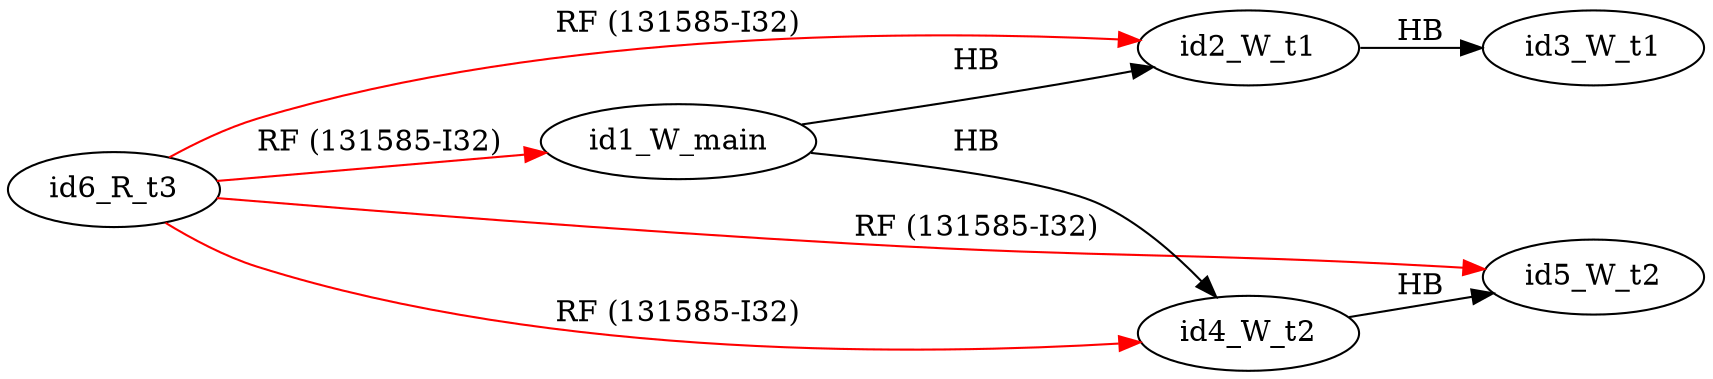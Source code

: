 digraph memory_model {
rankdir=LR;
splines=true; esep=0.5;
id6_R_t3 -> id1_W_main [label = "RF (131585-I32)", color="red"];
id6_R_t3 -> id2_W_t1 [label = "RF (131585-I32)", color="red"];
id6_R_t3 -> id4_W_t2 [label = "RF (131585-I32)", color="red"];
id6_R_t3 -> id5_W_t2 [label = "RF (131585-I32)", color="red"];
id2_W_t1 -> id3_W_t1 [label = "HB", color="black"];
id4_W_t2 -> id5_W_t2 [label = "HB", color="black"];
id1_W_main -> id2_W_t1 [label = "HB", color="black"];
id1_W_main -> id4_W_t2 [label = "HB", color="black"];
id1_W_main [pos="5.0,4!"]
id2_W_t1 [pos="0,2!"]
id3_W_t1 [pos="0,0!"]
id4_W_t2 [pos="5,2!"]
id5_W_t2 [pos="5,0!"]
id6_R_t3 [pos="10,2!"]
}